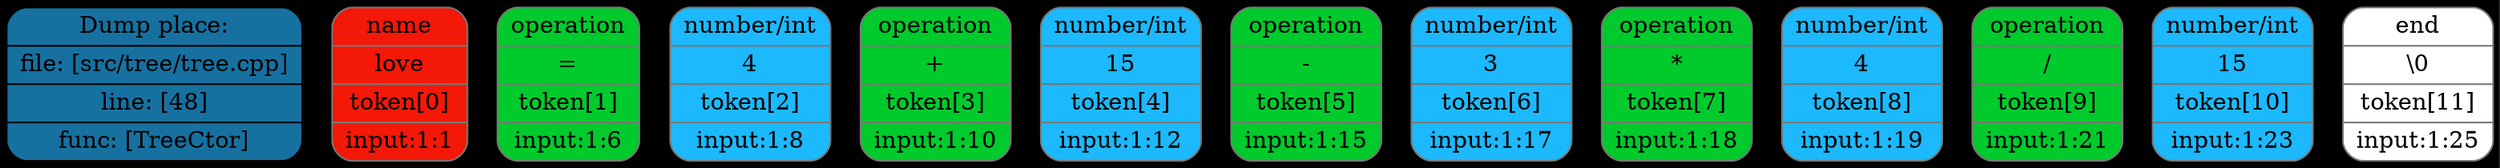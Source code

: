 digraph G{
rankdir=TB
graph [bgcolor="#000000"];
size = "100 5"
place[shape=Mrecord, style=filled, fillcolor="#1771a0", pos="0,1!",label = " { Dump place: | file: [src/tree/tree.cpp] | line: [48] | func: [TreeCtor] } "color = "#000000"];
token0[shape=Mrecord, style=filled, fillcolor="#f31807",label = " { name | love |  token[0] |  input:1:1 } ", color = "#777777"];
token1[shape=Mrecord, style=filled, fillcolor="#00ca2c",label = " { operation | \= |  token[1] |  input:1:6 } ", color = "#777777"];
token2[shape=Mrecord, style=filled, fillcolor="#1cb9ff",label = " { number/int | 4 |  token[2] |  input:1:8 } ", color = "#777777"];
token3[shape=Mrecord, style=filled, fillcolor="#00ca2c",label = " { operation | \+ |  token[3] |  input:1:10 } ", color = "#777777"];
token4[shape=Mrecord, style=filled, fillcolor="#1cb9ff",label = " { number/int | 15 |  token[4] |  input:1:12 } ", color = "#777777"];
token5[shape=Mrecord, style=filled, fillcolor="#00ca2c",label = " { operation | \- |  token[5] |  input:1:15 } ", color = "#777777"];
token6[shape=Mrecord, style=filled, fillcolor="#1cb9ff",label = " { number/int | 3 |  token[6] |  input:1:17 } ", color = "#777777"];
token7[shape=Mrecord, style=filled, fillcolor="#00ca2c",label = " { operation | \* |  token[7] |  input:1:18 } ", color = "#777777"];
token8[shape=Mrecord, style=filled, fillcolor="#1cb9ff",label = " { number/int | 4 |  token[8] |  input:1:19 } ", color = "#777777"];
token9[shape=Mrecord, style=filled, fillcolor="#00ca2c",label = " { operation | \/ |  token[9] |  input:1:21 } ", color = "#777777"];
token10[shape=Mrecord, style=filled, fillcolor="#1cb9ff",label = " { number/int | 15 |  token[10] |  input:1:23 } ", color = "#777777"];
token11[shape=Mrecord, style=filled, fillcolor="#ffffff",label = " { end | \\0 |  token[11] |  input:1:25 } ", color = "#777777"];
}
